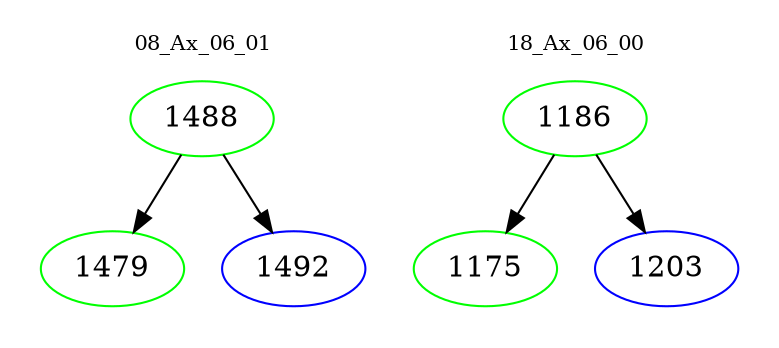 digraph{
subgraph cluster_0 {
color = white
label = "08_Ax_06_01";
fontsize=10;
T0_1488 [label="1488", color="green"]
T0_1488 -> T0_1479 [color="black"]
T0_1479 [label="1479", color="green"]
T0_1488 -> T0_1492 [color="black"]
T0_1492 [label="1492", color="blue"]
}
subgraph cluster_1 {
color = white
label = "18_Ax_06_00";
fontsize=10;
T1_1186 [label="1186", color="green"]
T1_1186 -> T1_1175 [color="black"]
T1_1175 [label="1175", color="green"]
T1_1186 -> T1_1203 [color="black"]
T1_1203 [label="1203", color="blue"]
}
}
